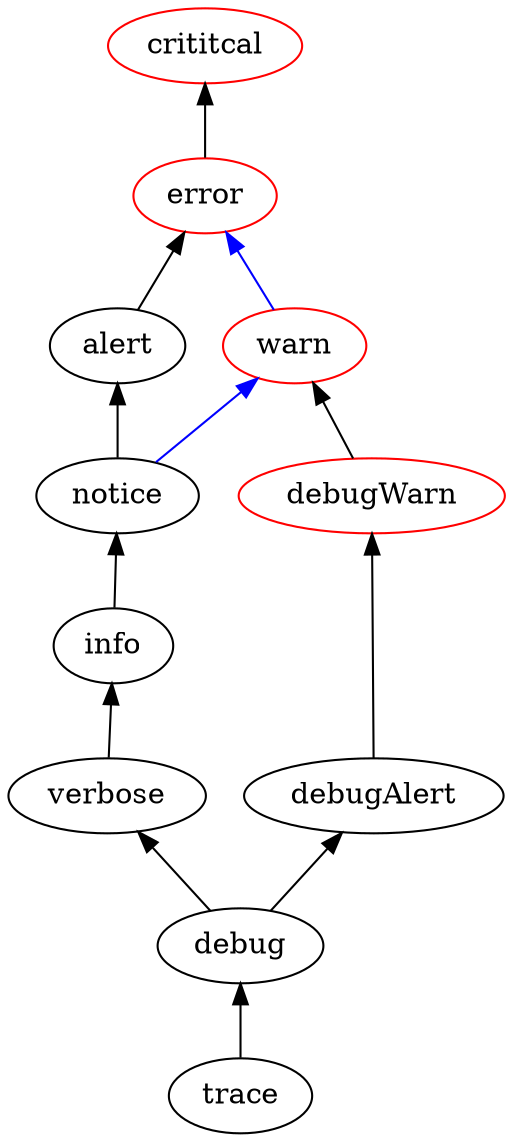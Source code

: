 digraph "loglevels" {
  rankdir = "BT";
  "crititcal" [
    color = "red",
  ];
  "error" [
    color = "red",
  ];
  "warn" [
    color = "red",
  ];
  "debugWarn" [
    color = "red",
  ];
  "error" -> "crititcal";
  "warn" -> "error" [
    color = "blue",
  ];
  "alert" -> "error";
  "notice" -> "alert";
  "notice" -> "warn" [
    color = "blue",
  ];
  "info" -> "notice";
  "verbose" -> "info";
  "debugWarn" -> "warn";
  "debugAlert" -> "debugWarn";
  "debug" -> "verbose";
  "debug" -> "debugAlert";
  "trace" -> "debug";
}
